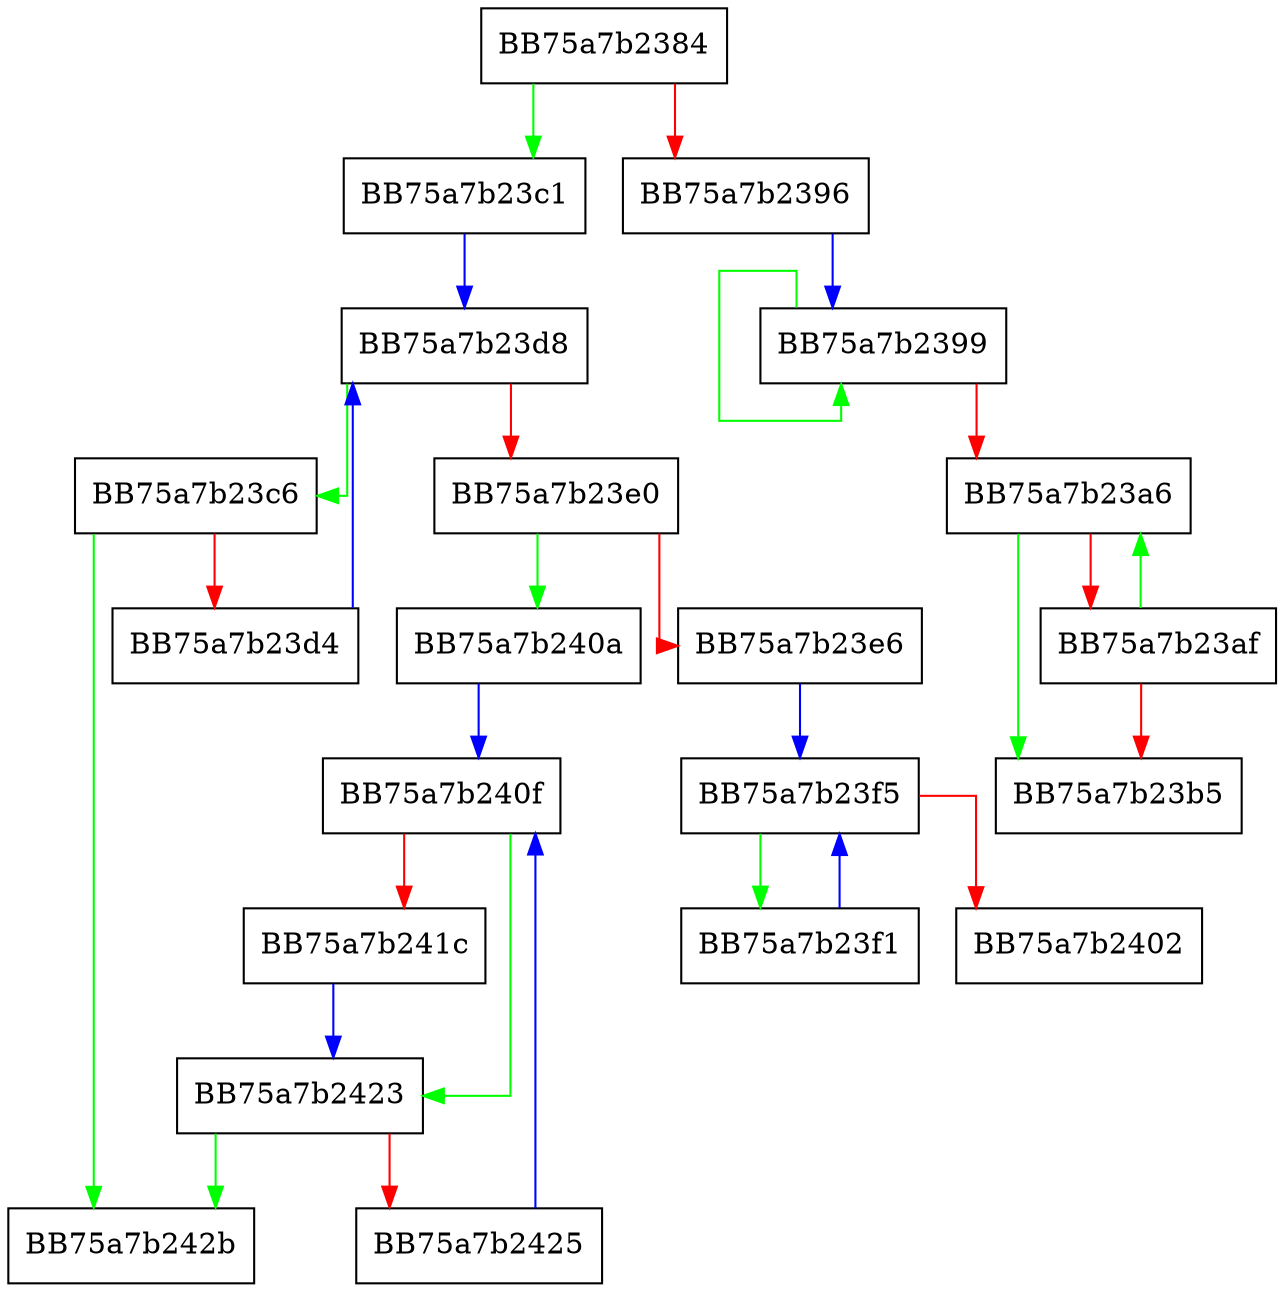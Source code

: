 digraph wcsrchr {
  node [shape="box"];
  graph [splines=ortho];
  BB75a7b2384 -> BB75a7b23c1 [color="green"];
  BB75a7b2384 -> BB75a7b2396 [color="red"];
  BB75a7b2396 -> BB75a7b2399 [color="blue"];
  BB75a7b2399 -> BB75a7b2399 [color="green"];
  BB75a7b2399 -> BB75a7b23a6 [color="red"];
  BB75a7b23a6 -> BB75a7b23b5 [color="green"];
  BB75a7b23a6 -> BB75a7b23af [color="red"];
  BB75a7b23af -> BB75a7b23a6 [color="green"];
  BB75a7b23af -> BB75a7b23b5 [color="red"];
  BB75a7b23c1 -> BB75a7b23d8 [color="blue"];
  BB75a7b23c6 -> BB75a7b242b [color="green"];
  BB75a7b23c6 -> BB75a7b23d4 [color="red"];
  BB75a7b23d4 -> BB75a7b23d8 [color="blue"];
  BB75a7b23d8 -> BB75a7b23c6 [color="green"];
  BB75a7b23d8 -> BB75a7b23e0 [color="red"];
  BB75a7b23e0 -> BB75a7b240a [color="green"];
  BB75a7b23e0 -> BB75a7b23e6 [color="red"];
  BB75a7b23e6 -> BB75a7b23f5 [color="blue"];
  BB75a7b23f1 -> BB75a7b23f5 [color="blue"];
  BB75a7b23f5 -> BB75a7b23f1 [color="green"];
  BB75a7b23f5 -> BB75a7b2402 [color="red"];
  BB75a7b240a -> BB75a7b240f [color="blue"];
  BB75a7b240f -> BB75a7b2423 [color="green"];
  BB75a7b240f -> BB75a7b241c [color="red"];
  BB75a7b241c -> BB75a7b2423 [color="blue"];
  BB75a7b2423 -> BB75a7b242b [color="green"];
  BB75a7b2423 -> BB75a7b2425 [color="red"];
  BB75a7b2425 -> BB75a7b240f [color="blue"];
}